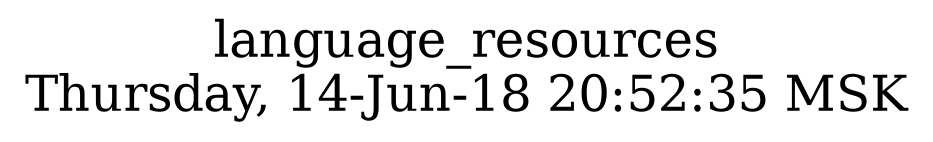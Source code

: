 digraph G {
graph [
  fontsize="24";
  label="language_resources\nThursday, 14-Jun-18 20:52:35 MSK";
  nojustify=true;
  ordering=out;
  rankdir=LR;
  size="30";
];
}
